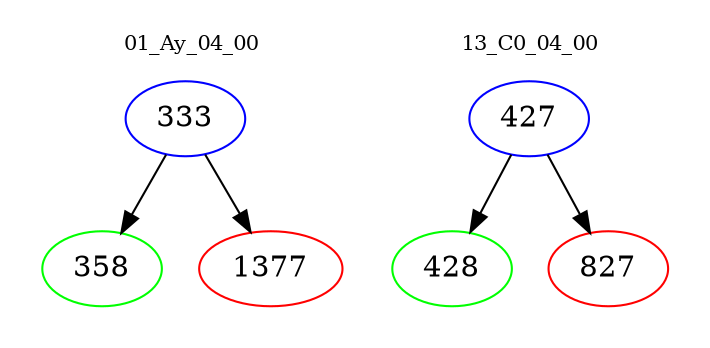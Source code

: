 digraph{
subgraph cluster_0 {
color = white
label = "01_Ay_04_00";
fontsize=10;
T0_333 [label="333", color="blue"]
T0_333 -> T0_358 [color="black"]
T0_358 [label="358", color="green"]
T0_333 -> T0_1377 [color="black"]
T0_1377 [label="1377", color="red"]
}
subgraph cluster_1 {
color = white
label = "13_C0_04_00";
fontsize=10;
T1_427 [label="427", color="blue"]
T1_427 -> T1_428 [color="black"]
T1_428 [label="428", color="green"]
T1_427 -> T1_827 [color="black"]
T1_827 [label="827", color="red"]
}
}
